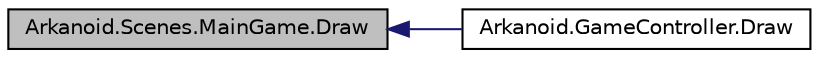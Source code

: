 digraph "Arkanoid.Scenes.MainGame.Draw"
{
 // INTERACTIVE_SVG=YES
  edge [fontname="Helvetica",fontsize="10",labelfontname="Helvetica",labelfontsize="10"];
  node [fontname="Helvetica",fontsize="10",shape=record];
  rankdir="LR";
  Node10 [label="Arkanoid.Scenes.MainGame.Draw",height=0.2,width=0.4,color="black", fillcolor="grey75", style="filled", fontcolor="black"];
  Node10 -> Node11 [dir="back",color="midnightblue",fontsize="10",style="solid",fontname="Helvetica"];
  Node11 [label="Arkanoid.GameController.Draw",height=0.2,width=0.4,color="black", fillcolor="white", style="filled",URL="$class_arkanoid_1_1_game_controller.html#ab77e3eb9ac2d65d63ee920a53d1863cc"];
}
